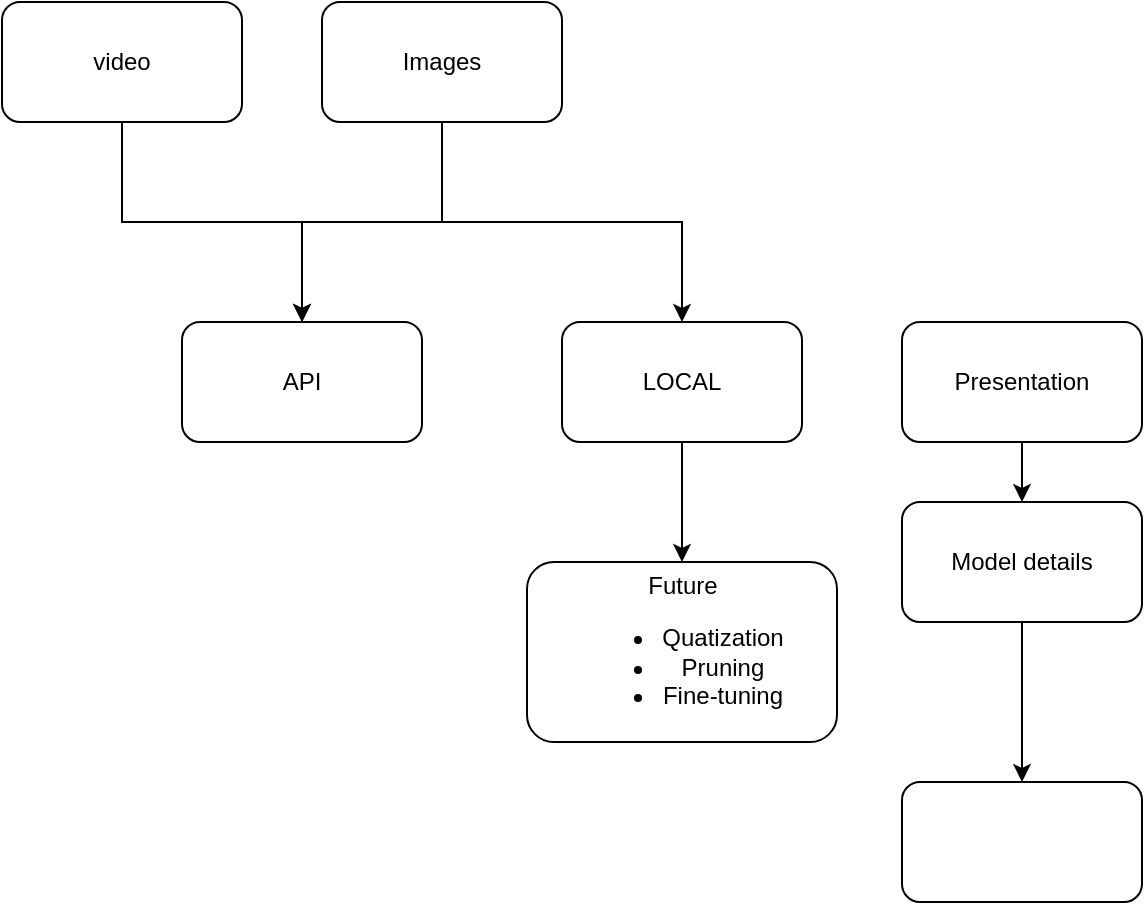<mxfile version="24.6.1" type="device">
  <diagram name="Seite-1" id="LdgVMjovZCc1epD7LijY">
    <mxGraphModel dx="794" dy="557" grid="1" gridSize="10" guides="1" tooltips="1" connect="1" arrows="1" fold="1" page="1" pageScale="1" pageWidth="827" pageHeight="1169" math="0" shadow="0">
      <root>
        <mxCell id="0" />
        <mxCell id="1" parent="0" />
        <mxCell id="UxkYVM2IpneKI5oskExh-10" style="edgeStyle=orthogonalEdgeStyle;rounded=0;orthogonalLoop=1;jettySize=auto;html=1;entryX=0.5;entryY=0;entryDx=0;entryDy=0;" edge="1" parent="1" source="UxkYVM2IpneKI5oskExh-1" target="UxkYVM2IpneKI5oskExh-2">
          <mxGeometry relative="1" as="geometry" />
        </mxCell>
        <mxCell id="UxkYVM2IpneKI5oskExh-11" style="edgeStyle=orthogonalEdgeStyle;rounded=0;orthogonalLoop=1;jettySize=auto;html=1;entryX=0.5;entryY=0;entryDx=0;entryDy=0;" edge="1" parent="1" source="UxkYVM2IpneKI5oskExh-1" target="UxkYVM2IpneKI5oskExh-3">
          <mxGeometry relative="1" as="geometry" />
        </mxCell>
        <mxCell id="UxkYVM2IpneKI5oskExh-1" value="Images" style="rounded=1;whiteSpace=wrap;html=1;" vertex="1" parent="1">
          <mxGeometry x="320" y="180" width="120" height="60" as="geometry" />
        </mxCell>
        <mxCell id="UxkYVM2IpneKI5oskExh-2" value="API" style="rounded=1;whiteSpace=wrap;html=1;" vertex="1" parent="1">
          <mxGeometry x="250" y="340" width="120" height="60" as="geometry" />
        </mxCell>
        <mxCell id="UxkYVM2IpneKI5oskExh-14" style="edgeStyle=orthogonalEdgeStyle;rounded=0;orthogonalLoop=1;jettySize=auto;html=1;" edge="1" parent="1" source="UxkYVM2IpneKI5oskExh-3" target="UxkYVM2IpneKI5oskExh-13">
          <mxGeometry relative="1" as="geometry" />
        </mxCell>
        <mxCell id="UxkYVM2IpneKI5oskExh-3" value="LOCAL" style="rounded=1;whiteSpace=wrap;html=1;" vertex="1" parent="1">
          <mxGeometry x="440" y="340" width="120" height="60" as="geometry" />
        </mxCell>
        <mxCell id="UxkYVM2IpneKI5oskExh-12" value="" style="edgeStyle=orthogonalEdgeStyle;rounded=0;orthogonalLoop=1;jettySize=auto;html=1;" edge="1" parent="1" source="UxkYVM2IpneKI5oskExh-4" target="UxkYVM2IpneKI5oskExh-6">
          <mxGeometry relative="1" as="geometry" />
        </mxCell>
        <mxCell id="UxkYVM2IpneKI5oskExh-4" value="Presentation" style="rounded=1;whiteSpace=wrap;html=1;" vertex="1" parent="1">
          <mxGeometry x="610" y="340" width="120" height="60" as="geometry" />
        </mxCell>
        <mxCell id="UxkYVM2IpneKI5oskExh-16" value="" style="edgeStyle=orthogonalEdgeStyle;rounded=0;orthogonalLoop=1;jettySize=auto;html=1;" edge="1" parent="1" source="UxkYVM2IpneKI5oskExh-6" target="UxkYVM2IpneKI5oskExh-15">
          <mxGeometry relative="1" as="geometry" />
        </mxCell>
        <mxCell id="UxkYVM2IpneKI5oskExh-6" value="Model details" style="rounded=1;whiteSpace=wrap;html=1;" vertex="1" parent="1">
          <mxGeometry x="610" y="430" width="120" height="60" as="geometry" />
        </mxCell>
        <mxCell id="UxkYVM2IpneKI5oskExh-9" style="edgeStyle=orthogonalEdgeStyle;rounded=0;orthogonalLoop=1;jettySize=auto;html=1;entryX=0.5;entryY=0;entryDx=0;entryDy=0;" edge="1" parent="1" source="UxkYVM2IpneKI5oskExh-7" target="UxkYVM2IpneKI5oskExh-2">
          <mxGeometry relative="1" as="geometry" />
        </mxCell>
        <mxCell id="UxkYVM2IpneKI5oskExh-7" value="video" style="rounded=1;whiteSpace=wrap;html=1;" vertex="1" parent="1">
          <mxGeometry x="160" y="180" width="120" height="60" as="geometry" />
        </mxCell>
        <mxCell id="UxkYVM2IpneKI5oskExh-13" value="Future&lt;div&gt;&lt;ul&gt;&lt;li&gt;Quatization&lt;/li&gt;&lt;li&gt;Pruning&lt;/li&gt;&lt;li&gt;Fine-tuning&lt;/li&gt;&lt;/ul&gt;&lt;/div&gt;" style="rounded=1;whiteSpace=wrap;html=1;" vertex="1" parent="1">
          <mxGeometry x="422.5" y="460" width="155" height="90" as="geometry" />
        </mxCell>
        <mxCell id="UxkYVM2IpneKI5oskExh-15" value="" style="rounded=1;whiteSpace=wrap;html=1;" vertex="1" parent="1">
          <mxGeometry x="610" y="570" width="120" height="60" as="geometry" />
        </mxCell>
      </root>
    </mxGraphModel>
  </diagram>
</mxfile>
